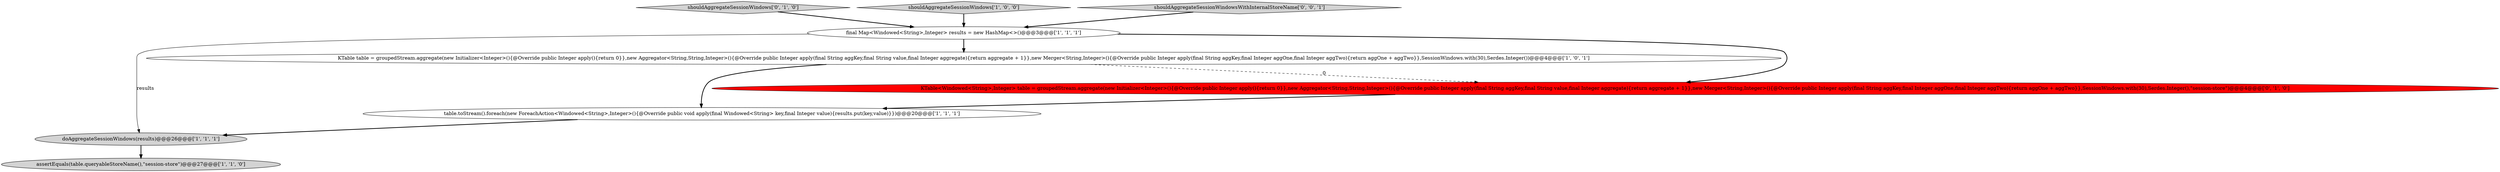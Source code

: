 digraph {
3 [style = filled, label = "doAggregateSessionWindows(results)@@@26@@@['1', '1', '1']", fillcolor = lightgray, shape = ellipse image = "AAA0AAABBB1BBB"];
7 [style = filled, label = "shouldAggregateSessionWindows['0', '1', '0']", fillcolor = lightgray, shape = diamond image = "AAA0AAABBB2BBB"];
1 [style = filled, label = "final Map<Windowed<String>,Integer> results = new HashMap<>()@@@3@@@['1', '1', '1']", fillcolor = white, shape = ellipse image = "AAA0AAABBB1BBB"];
0 [style = filled, label = "shouldAggregateSessionWindows['1', '0', '0']", fillcolor = lightgray, shape = diamond image = "AAA0AAABBB1BBB"];
8 [style = filled, label = "shouldAggregateSessionWindowsWithInternalStoreName['0', '0', '1']", fillcolor = lightgray, shape = diamond image = "AAA0AAABBB3BBB"];
4 [style = filled, label = "KTable table = groupedStream.aggregate(new Initializer<Integer>(){@Override public Integer apply(){return 0}},new Aggregator<String,String,Integer>(){@Override public Integer apply(final String aggKey,final String value,final Integer aggregate){return aggregate + 1}},new Merger<String,Integer>(){@Override public Integer apply(final String aggKey,final Integer aggOne,final Integer aggTwo){return aggOne + aggTwo}},SessionWindows.with(30),Serdes.Integer())@@@4@@@['1', '0', '1']", fillcolor = white, shape = ellipse image = "AAA0AAABBB1BBB"];
6 [style = filled, label = "KTable<Windowed<String>,Integer> table = groupedStream.aggregate(new Initializer<Integer>(){@Override public Integer apply(){return 0}},new Aggregator<String,String,Integer>(){@Override public Integer apply(final String aggKey,final String value,final Integer aggregate){return aggregate + 1}},new Merger<String,Integer>(){@Override public Integer apply(final String aggKey,final Integer aggOne,final Integer aggTwo){return aggOne + aggTwo}},SessionWindows.with(30),Serdes.Integer(),\"session-store\")@@@4@@@['0', '1', '0']", fillcolor = red, shape = ellipse image = "AAA1AAABBB2BBB"];
2 [style = filled, label = "assertEquals(table.queryableStoreName(),\"session-store\")@@@27@@@['1', '1', '0']", fillcolor = lightgray, shape = ellipse image = "AAA0AAABBB1BBB"];
5 [style = filled, label = "table.toStream().foreach(new ForeachAction<Windowed<String>,Integer>(){@Override public void apply(final Windowed<String> key,final Integer value){results.put(key,value)}})@@@20@@@['1', '1', '1']", fillcolor = white, shape = ellipse image = "AAA0AAABBB1BBB"];
5->3 [style = bold, label=""];
8->1 [style = bold, label=""];
6->5 [style = bold, label=""];
1->4 [style = bold, label=""];
1->6 [style = bold, label=""];
7->1 [style = bold, label=""];
3->2 [style = bold, label=""];
4->6 [style = dashed, label="0"];
4->5 [style = bold, label=""];
0->1 [style = bold, label=""];
1->3 [style = solid, label="results"];
}
